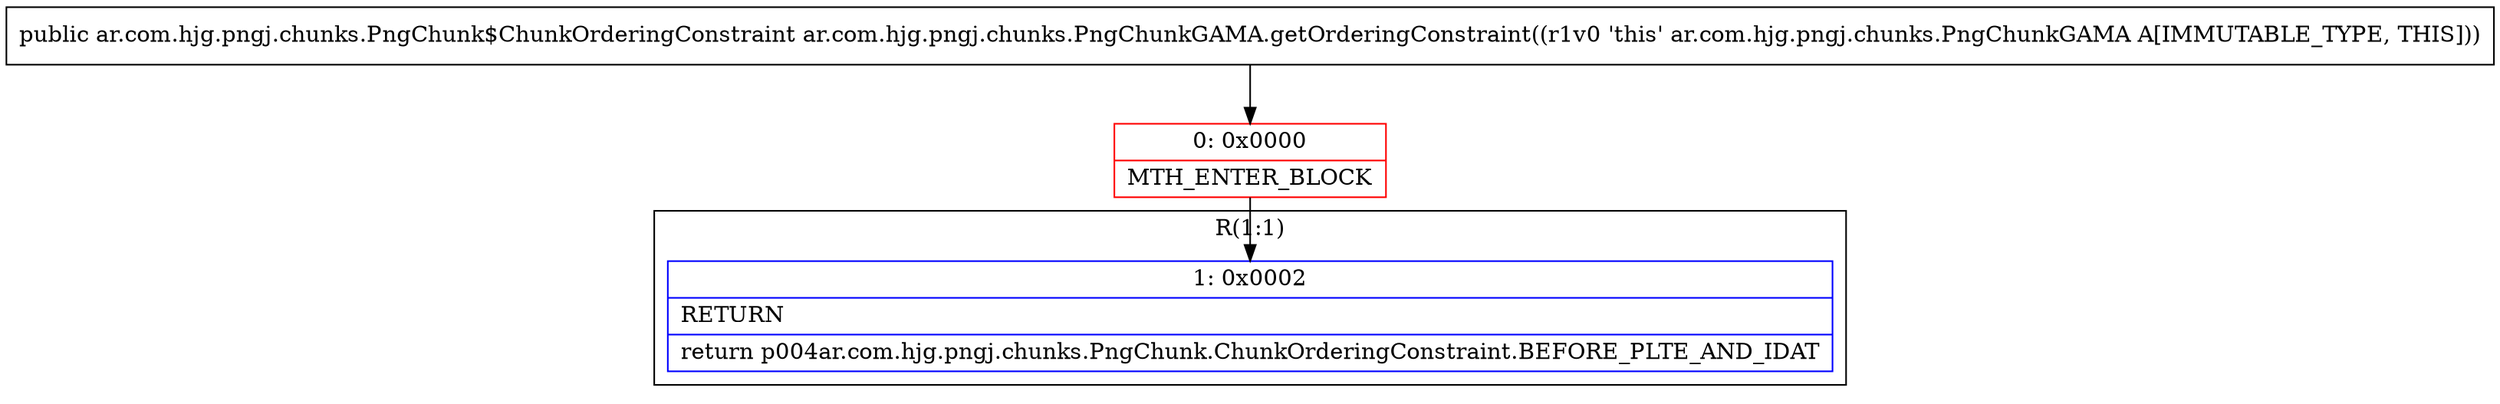 digraph "CFG forar.com.hjg.pngj.chunks.PngChunkGAMA.getOrderingConstraint()Lar\/com\/hjg\/pngj\/chunks\/PngChunk$ChunkOrderingConstraint;" {
subgraph cluster_Region_1203445756 {
label = "R(1:1)";
node [shape=record,color=blue];
Node_1 [shape=record,label="{1\:\ 0x0002|RETURN\l|return p004ar.com.hjg.pngj.chunks.PngChunk.ChunkOrderingConstraint.BEFORE_PLTE_AND_IDAT\l}"];
}
Node_0 [shape=record,color=red,label="{0\:\ 0x0000|MTH_ENTER_BLOCK\l}"];
MethodNode[shape=record,label="{public ar.com.hjg.pngj.chunks.PngChunk$ChunkOrderingConstraint ar.com.hjg.pngj.chunks.PngChunkGAMA.getOrderingConstraint((r1v0 'this' ar.com.hjg.pngj.chunks.PngChunkGAMA A[IMMUTABLE_TYPE, THIS])) }"];
MethodNode -> Node_0;
Node_0 -> Node_1;
}

